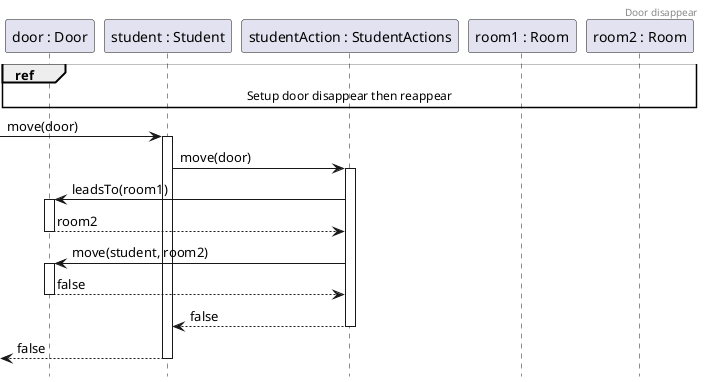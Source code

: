 @startuml DoorAppear
header Door disappear
hide footbox

participant door as "door : Door"
participant student as "student : Student"
participant studentAction as "studentAction : StudentActions"
participant room1 as "room1 : Room"
participant room2 as "room2 : Room"

ref over door, room2 : Setup door disappear then reappear

-> student++: move(door)
student -> studentAction++ : move(door)
studentAction -> door ++: leadsTo(room1)
return room2
studentAction -> door ++: move(student, room2)
return false
return false
return false

@enduml